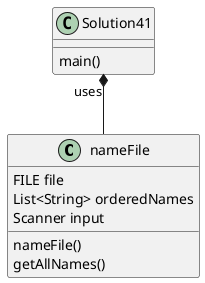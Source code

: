 @startuml
'https://plantuml.com/sequence-diagram

class nameFile{
   FILE file
   List<String> orderedNames
   Scanner input

   nameFile()
   getAllNames()

}

class Solution41{
    main()


}

Solution41 "uses" *-- nameFile


@enduml